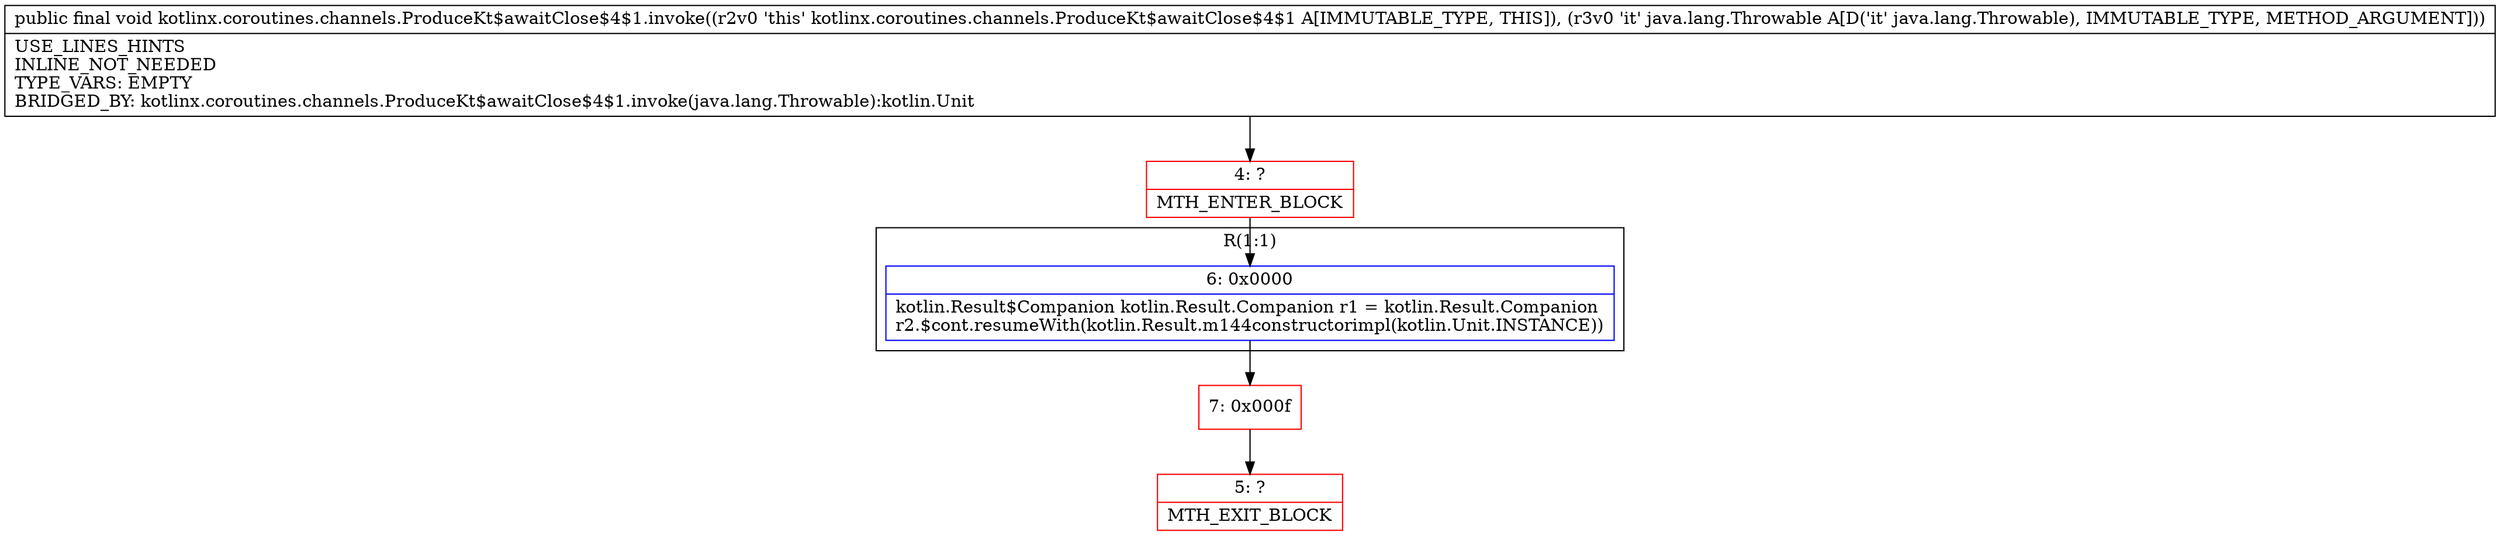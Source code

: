 digraph "CFG forkotlinx.coroutines.channels.ProduceKt$awaitClose$4$1.invoke(Ljava\/lang\/Throwable;)V" {
subgraph cluster_Region_1340338421 {
label = "R(1:1)";
node [shape=record,color=blue];
Node_6 [shape=record,label="{6\:\ 0x0000|kotlin.Result$Companion kotlin.Result.Companion r1 = kotlin.Result.Companion\lr2.$cont.resumeWith(kotlin.Result.m144constructorimpl(kotlin.Unit.INSTANCE))\l}"];
}
Node_4 [shape=record,color=red,label="{4\:\ ?|MTH_ENTER_BLOCK\l}"];
Node_7 [shape=record,color=red,label="{7\:\ 0x000f}"];
Node_5 [shape=record,color=red,label="{5\:\ ?|MTH_EXIT_BLOCK\l}"];
MethodNode[shape=record,label="{public final void kotlinx.coroutines.channels.ProduceKt$awaitClose$4$1.invoke((r2v0 'this' kotlinx.coroutines.channels.ProduceKt$awaitClose$4$1 A[IMMUTABLE_TYPE, THIS]), (r3v0 'it' java.lang.Throwable A[D('it' java.lang.Throwable), IMMUTABLE_TYPE, METHOD_ARGUMENT]))  | USE_LINES_HINTS\lINLINE_NOT_NEEDED\lTYPE_VARS: EMPTY\lBRIDGED_BY: kotlinx.coroutines.channels.ProduceKt$awaitClose$4$1.invoke(java.lang.Throwable):kotlin.Unit\l}"];
MethodNode -> Node_4;Node_6 -> Node_7;
Node_4 -> Node_6;
Node_7 -> Node_5;
}

